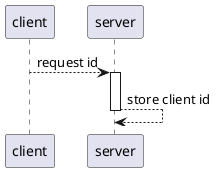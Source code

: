 @startuml
participant client
participant server

client --> server ++: request id
server --> server --: store client id



@enduml